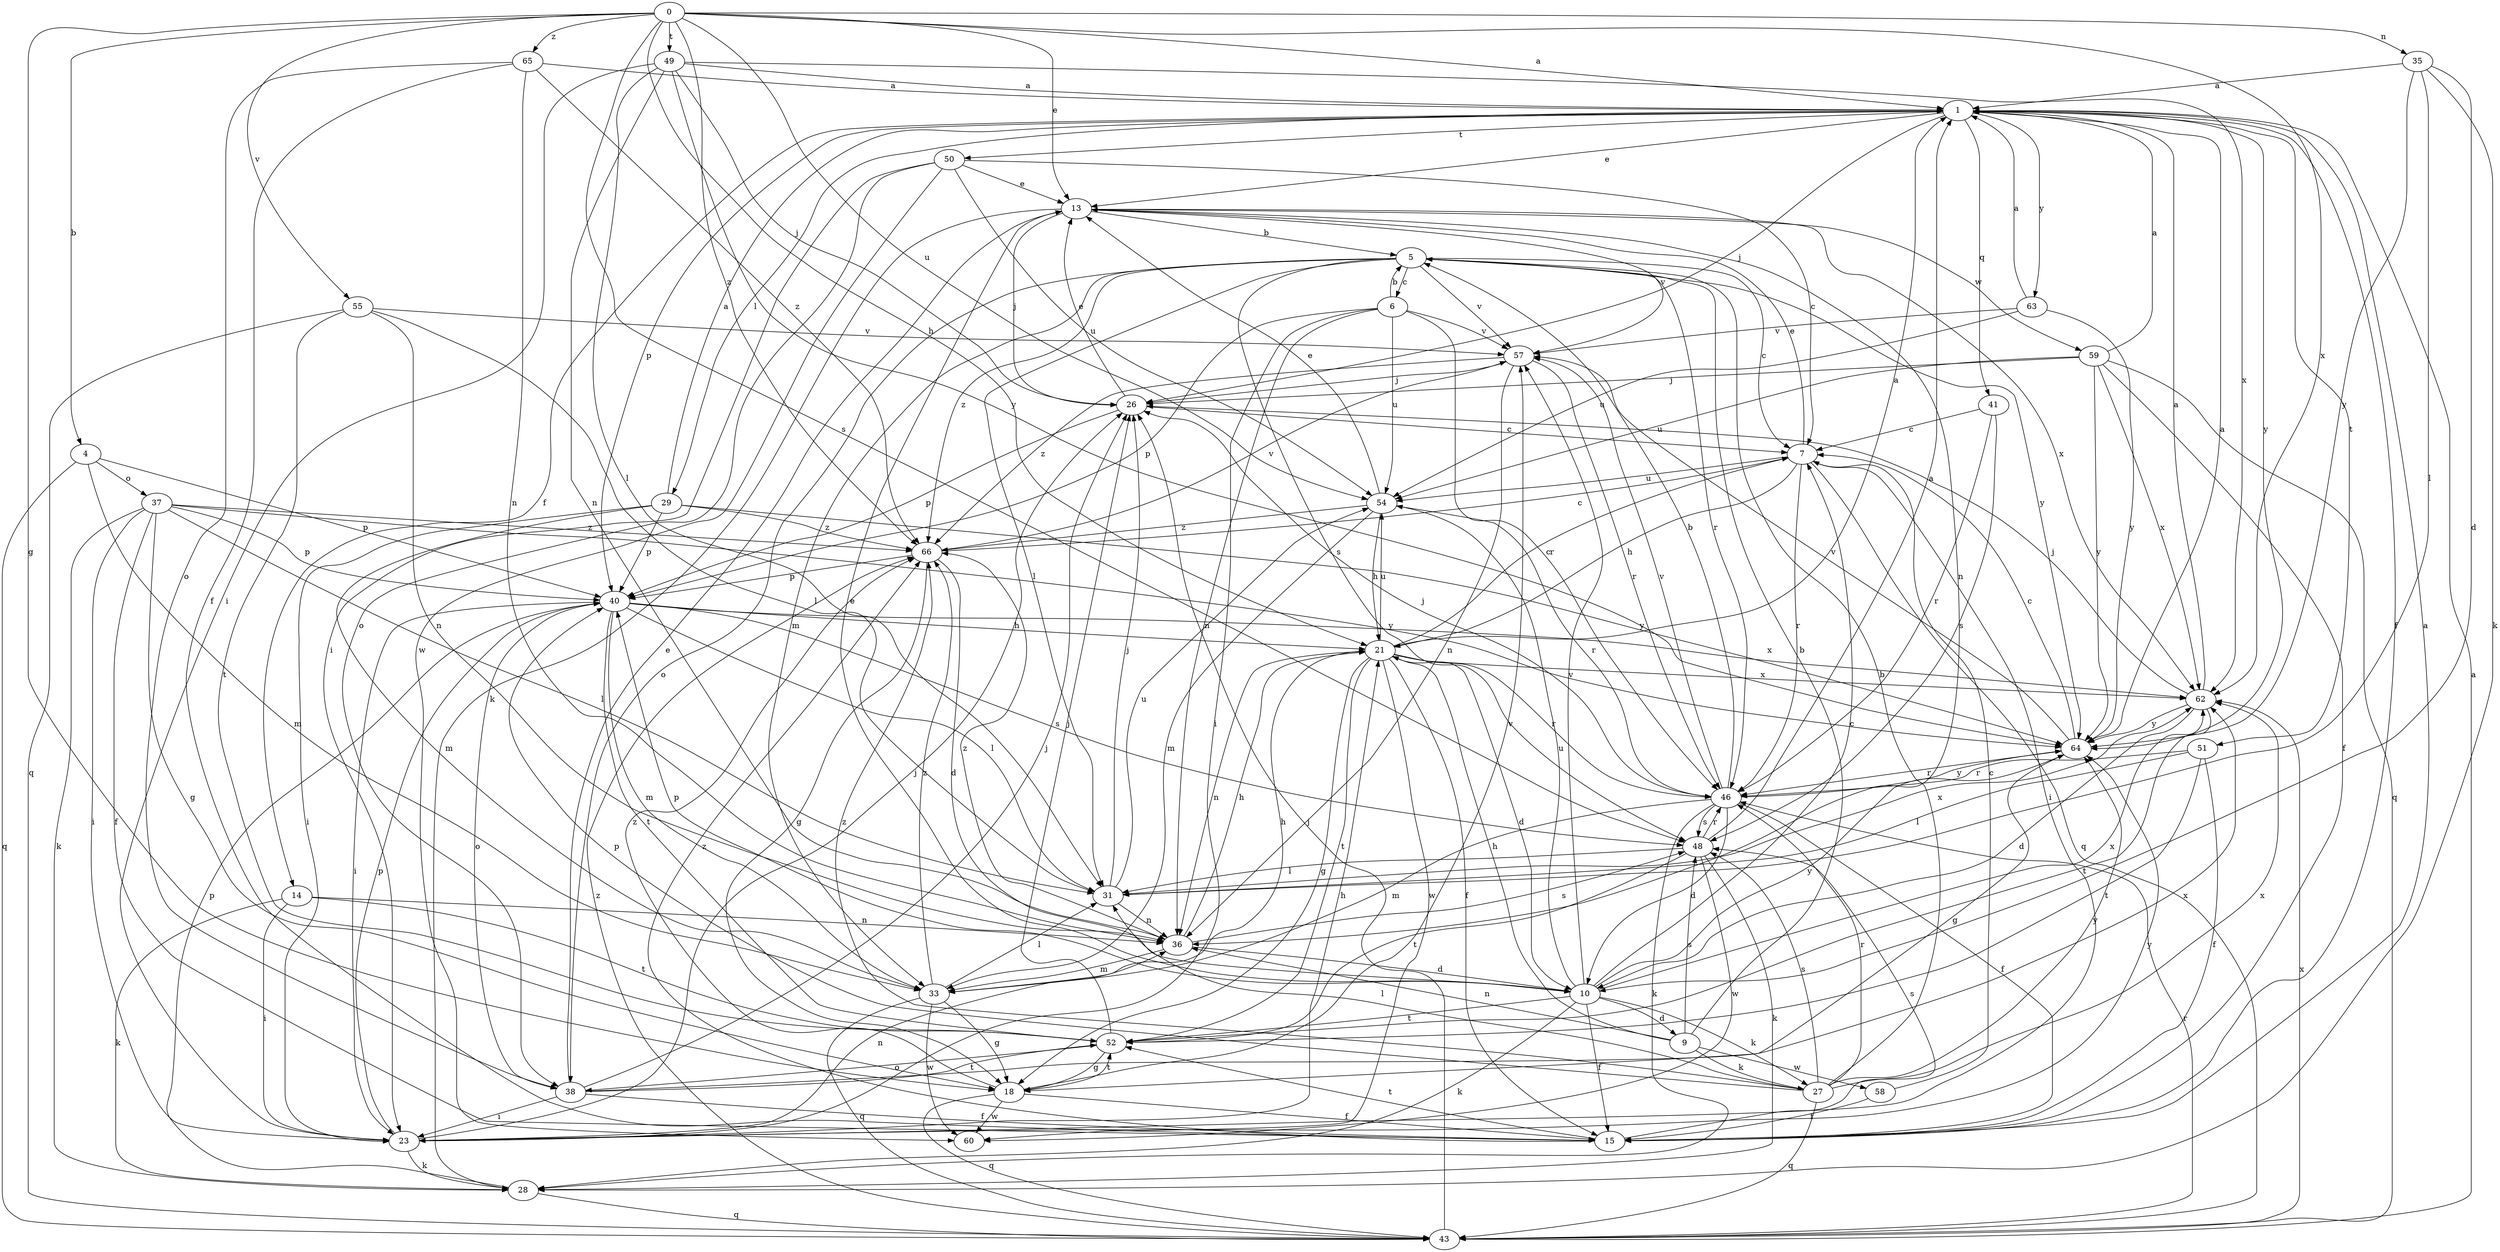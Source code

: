 strict digraph  {
0;
1;
4;
5;
6;
7;
9;
10;
13;
14;
15;
18;
21;
23;
26;
27;
28;
29;
31;
33;
35;
36;
37;
38;
40;
41;
43;
46;
48;
49;
50;
51;
52;
54;
55;
57;
58;
59;
60;
62;
63;
64;
65;
66;
0 -> 1  [label=a];
0 -> 4  [label=b];
0 -> 13  [label=e];
0 -> 18  [label=g];
0 -> 21  [label=h];
0 -> 35  [label=n];
0 -> 48  [label=s];
0 -> 49  [label=t];
0 -> 54  [label=u];
0 -> 55  [label=v];
0 -> 62  [label=x];
0 -> 65  [label=z];
0 -> 66  [label=z];
1 -> 13  [label=e];
1 -> 14  [label=f];
1 -> 15  [label=f];
1 -> 26  [label=j];
1 -> 29  [label=l];
1 -> 40  [label=p];
1 -> 41  [label=q];
1 -> 50  [label=t];
1 -> 51  [label=t];
1 -> 63  [label=y];
1 -> 64  [label=y];
4 -> 33  [label=m];
4 -> 37  [label=o];
4 -> 40  [label=p];
4 -> 43  [label=q];
5 -> 6  [label=c];
5 -> 7  [label=c];
5 -> 31  [label=l];
5 -> 33  [label=m];
5 -> 38  [label=o];
5 -> 46  [label=r];
5 -> 48  [label=s];
5 -> 57  [label=v];
5 -> 64  [label=y];
5 -> 66  [label=z];
6 -> 5  [label=b];
6 -> 23  [label=i];
6 -> 36  [label=n];
6 -> 40  [label=p];
6 -> 46  [label=r];
6 -> 54  [label=u];
6 -> 57  [label=v];
7 -> 13  [label=e];
7 -> 21  [label=h];
7 -> 23  [label=i];
7 -> 43  [label=q];
7 -> 46  [label=r];
7 -> 54  [label=u];
9 -> 5  [label=b];
9 -> 21  [label=h];
9 -> 27  [label=k];
9 -> 36  [label=n];
9 -> 48  [label=s];
9 -> 58  [label=w];
10 -> 7  [label=c];
10 -> 9  [label=d];
10 -> 13  [label=e];
10 -> 15  [label=f];
10 -> 27  [label=k];
10 -> 28  [label=k];
10 -> 40  [label=p];
10 -> 52  [label=t];
10 -> 54  [label=u];
10 -> 57  [label=v];
10 -> 62  [label=x];
10 -> 64  [label=y];
13 -> 5  [label=b];
13 -> 26  [label=j];
13 -> 28  [label=k];
13 -> 36  [label=n];
13 -> 57  [label=v];
13 -> 59  [label=w];
13 -> 62  [label=x];
14 -> 23  [label=i];
14 -> 28  [label=k];
14 -> 36  [label=n];
14 -> 52  [label=t];
15 -> 1  [label=a];
15 -> 48  [label=s];
15 -> 52  [label=t];
15 -> 66  [label=z];
18 -> 15  [label=f];
18 -> 43  [label=q];
18 -> 52  [label=t];
18 -> 57  [label=v];
18 -> 60  [label=w];
18 -> 66  [label=z];
21 -> 1  [label=a];
21 -> 7  [label=c];
21 -> 10  [label=d];
21 -> 15  [label=f];
21 -> 18  [label=g];
21 -> 36  [label=n];
21 -> 46  [label=r];
21 -> 52  [label=t];
21 -> 54  [label=u];
21 -> 60  [label=w];
21 -> 62  [label=x];
23 -> 21  [label=h];
23 -> 26  [label=j];
23 -> 28  [label=k];
23 -> 36  [label=n];
23 -> 40  [label=p];
23 -> 64  [label=y];
26 -> 7  [label=c];
26 -> 13  [label=e];
26 -> 40  [label=p];
27 -> 5  [label=b];
27 -> 31  [label=l];
27 -> 40  [label=p];
27 -> 43  [label=q];
27 -> 46  [label=r];
27 -> 48  [label=s];
27 -> 62  [label=x];
27 -> 64  [label=y];
27 -> 66  [label=z];
28 -> 40  [label=p];
28 -> 43  [label=q];
29 -> 1  [label=a];
29 -> 23  [label=i];
29 -> 33  [label=m];
29 -> 40  [label=p];
29 -> 64  [label=y];
29 -> 66  [label=z];
31 -> 26  [label=j];
31 -> 36  [label=n];
31 -> 54  [label=u];
31 -> 62  [label=x];
33 -> 18  [label=g];
33 -> 21  [label=h];
33 -> 31  [label=l];
33 -> 43  [label=q];
33 -> 60  [label=w];
33 -> 66  [label=z];
35 -> 1  [label=a];
35 -> 10  [label=d];
35 -> 28  [label=k];
35 -> 31  [label=l];
35 -> 64  [label=y];
36 -> 10  [label=d];
36 -> 21  [label=h];
36 -> 33  [label=m];
36 -> 48  [label=s];
36 -> 66  [label=z];
37 -> 15  [label=f];
37 -> 18  [label=g];
37 -> 23  [label=i];
37 -> 28  [label=k];
37 -> 31  [label=l];
37 -> 40  [label=p];
37 -> 64  [label=y];
37 -> 66  [label=z];
38 -> 13  [label=e];
38 -> 15  [label=f];
38 -> 23  [label=i];
38 -> 26  [label=j];
38 -> 52  [label=t];
38 -> 62  [label=x];
40 -> 21  [label=h];
40 -> 23  [label=i];
40 -> 31  [label=l];
40 -> 33  [label=m];
40 -> 38  [label=o];
40 -> 48  [label=s];
40 -> 52  [label=t];
40 -> 62  [label=x];
41 -> 7  [label=c];
41 -> 46  [label=r];
41 -> 48  [label=s];
43 -> 1  [label=a];
43 -> 26  [label=j];
43 -> 46  [label=r];
43 -> 62  [label=x];
43 -> 66  [label=z];
46 -> 5  [label=b];
46 -> 10  [label=d];
46 -> 15  [label=f];
46 -> 26  [label=j];
46 -> 28  [label=k];
46 -> 33  [label=m];
46 -> 48  [label=s];
46 -> 57  [label=v];
46 -> 64  [label=y];
48 -> 1  [label=a];
48 -> 28  [label=k];
48 -> 31  [label=l];
48 -> 46  [label=r];
48 -> 52  [label=t];
48 -> 60  [label=w];
49 -> 1  [label=a];
49 -> 23  [label=i];
49 -> 26  [label=j];
49 -> 31  [label=l];
49 -> 36  [label=n];
49 -> 62  [label=x];
49 -> 64  [label=y];
50 -> 7  [label=c];
50 -> 13  [label=e];
50 -> 23  [label=i];
50 -> 38  [label=o];
50 -> 54  [label=u];
50 -> 60  [label=w];
51 -> 15  [label=f];
51 -> 31  [label=l];
51 -> 46  [label=r];
51 -> 52  [label=t];
52 -> 18  [label=g];
52 -> 26  [label=j];
52 -> 38  [label=o];
54 -> 13  [label=e];
54 -> 21  [label=h];
54 -> 33  [label=m];
54 -> 46  [label=r];
54 -> 66  [label=z];
55 -> 31  [label=l];
55 -> 36  [label=n];
55 -> 43  [label=q];
55 -> 52  [label=t];
55 -> 57  [label=v];
57 -> 26  [label=j];
57 -> 36  [label=n];
57 -> 46  [label=r];
57 -> 66  [label=z];
58 -> 7  [label=c];
58 -> 15  [label=f];
59 -> 1  [label=a];
59 -> 15  [label=f];
59 -> 26  [label=j];
59 -> 43  [label=q];
59 -> 54  [label=u];
59 -> 62  [label=x];
59 -> 64  [label=y];
62 -> 1  [label=a];
62 -> 10  [label=d];
62 -> 26  [label=j];
62 -> 52  [label=t];
62 -> 64  [label=y];
63 -> 1  [label=a];
63 -> 54  [label=u];
63 -> 57  [label=v];
63 -> 64  [label=y];
64 -> 1  [label=a];
64 -> 7  [label=c];
64 -> 18  [label=g];
64 -> 46  [label=r];
64 -> 57  [label=v];
65 -> 1  [label=a];
65 -> 15  [label=f];
65 -> 36  [label=n];
65 -> 38  [label=o];
65 -> 66  [label=z];
66 -> 7  [label=c];
66 -> 10  [label=d];
66 -> 18  [label=g];
66 -> 40  [label=p];
66 -> 57  [label=v];
}
